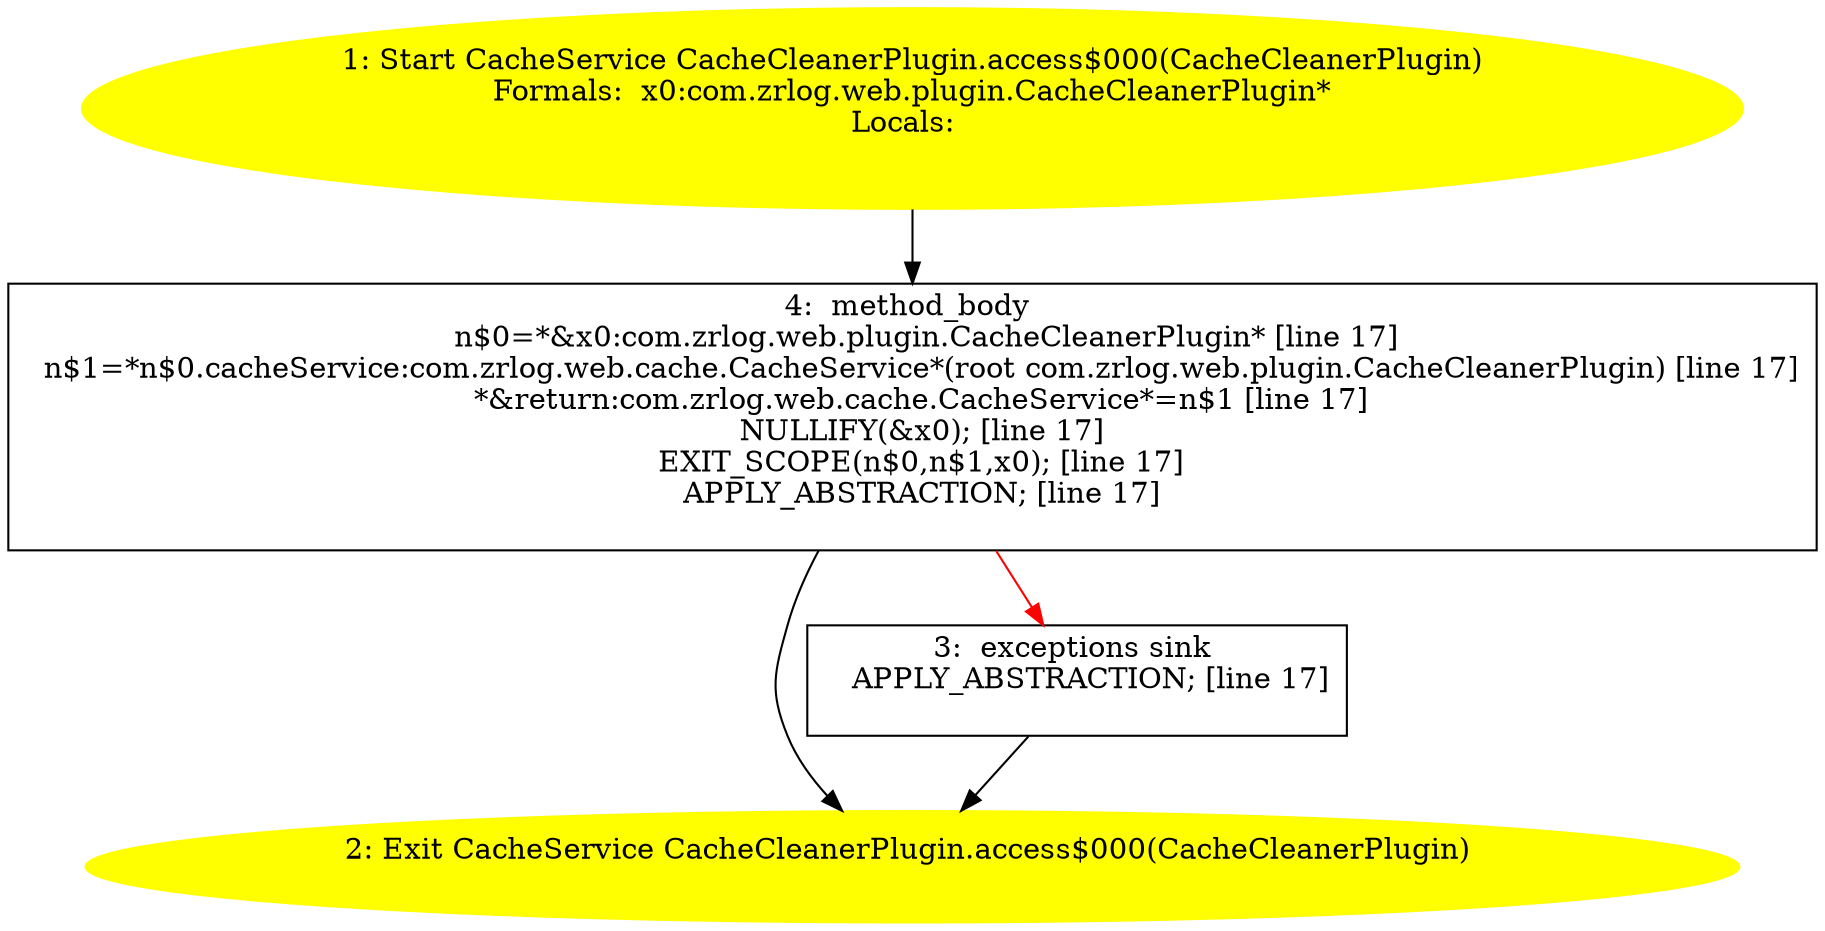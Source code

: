 /* @generated */
digraph cfg {
"com.zrlog.web.plugin.CacheCleanerPlugin.access$000(com.zrlog.web.plugin.CacheCleanerPlugin):com.zrlo.639d8c55acb2aa996253c25587b0f72c_1" [label="1: Start CacheService CacheCleanerPlugin.access$000(CacheCleanerPlugin)\nFormals:  x0:com.zrlog.web.plugin.CacheCleanerPlugin*\nLocals:  \n  " color=yellow style=filled]
	

	 "com.zrlog.web.plugin.CacheCleanerPlugin.access$000(com.zrlog.web.plugin.CacheCleanerPlugin):com.zrlo.639d8c55acb2aa996253c25587b0f72c_1" -> "com.zrlog.web.plugin.CacheCleanerPlugin.access$000(com.zrlog.web.plugin.CacheCleanerPlugin):com.zrlo.639d8c55acb2aa996253c25587b0f72c_4" ;
"com.zrlog.web.plugin.CacheCleanerPlugin.access$000(com.zrlog.web.plugin.CacheCleanerPlugin):com.zrlo.639d8c55acb2aa996253c25587b0f72c_2" [label="2: Exit CacheService CacheCleanerPlugin.access$000(CacheCleanerPlugin) \n  " color=yellow style=filled]
	

"com.zrlog.web.plugin.CacheCleanerPlugin.access$000(com.zrlog.web.plugin.CacheCleanerPlugin):com.zrlo.639d8c55acb2aa996253c25587b0f72c_3" [label="3:  exceptions sink \n   APPLY_ABSTRACTION; [line 17]\n " shape="box"]
	

	 "com.zrlog.web.plugin.CacheCleanerPlugin.access$000(com.zrlog.web.plugin.CacheCleanerPlugin):com.zrlo.639d8c55acb2aa996253c25587b0f72c_3" -> "com.zrlog.web.plugin.CacheCleanerPlugin.access$000(com.zrlog.web.plugin.CacheCleanerPlugin):com.zrlo.639d8c55acb2aa996253c25587b0f72c_2" ;
"com.zrlog.web.plugin.CacheCleanerPlugin.access$000(com.zrlog.web.plugin.CacheCleanerPlugin):com.zrlo.639d8c55acb2aa996253c25587b0f72c_4" [label="4:  method_body \n   n$0=*&x0:com.zrlog.web.plugin.CacheCleanerPlugin* [line 17]\n  n$1=*n$0.cacheService:com.zrlog.web.cache.CacheService*(root com.zrlog.web.plugin.CacheCleanerPlugin) [line 17]\n  *&return:com.zrlog.web.cache.CacheService*=n$1 [line 17]\n  NULLIFY(&x0); [line 17]\n  EXIT_SCOPE(n$0,n$1,x0); [line 17]\n  APPLY_ABSTRACTION; [line 17]\n " shape="box"]
	

	 "com.zrlog.web.plugin.CacheCleanerPlugin.access$000(com.zrlog.web.plugin.CacheCleanerPlugin):com.zrlo.639d8c55acb2aa996253c25587b0f72c_4" -> "com.zrlog.web.plugin.CacheCleanerPlugin.access$000(com.zrlog.web.plugin.CacheCleanerPlugin):com.zrlo.639d8c55acb2aa996253c25587b0f72c_2" ;
	 "com.zrlog.web.plugin.CacheCleanerPlugin.access$000(com.zrlog.web.plugin.CacheCleanerPlugin):com.zrlo.639d8c55acb2aa996253c25587b0f72c_4" -> "com.zrlog.web.plugin.CacheCleanerPlugin.access$000(com.zrlog.web.plugin.CacheCleanerPlugin):com.zrlo.639d8c55acb2aa996253c25587b0f72c_3" [color="red" ];
}
